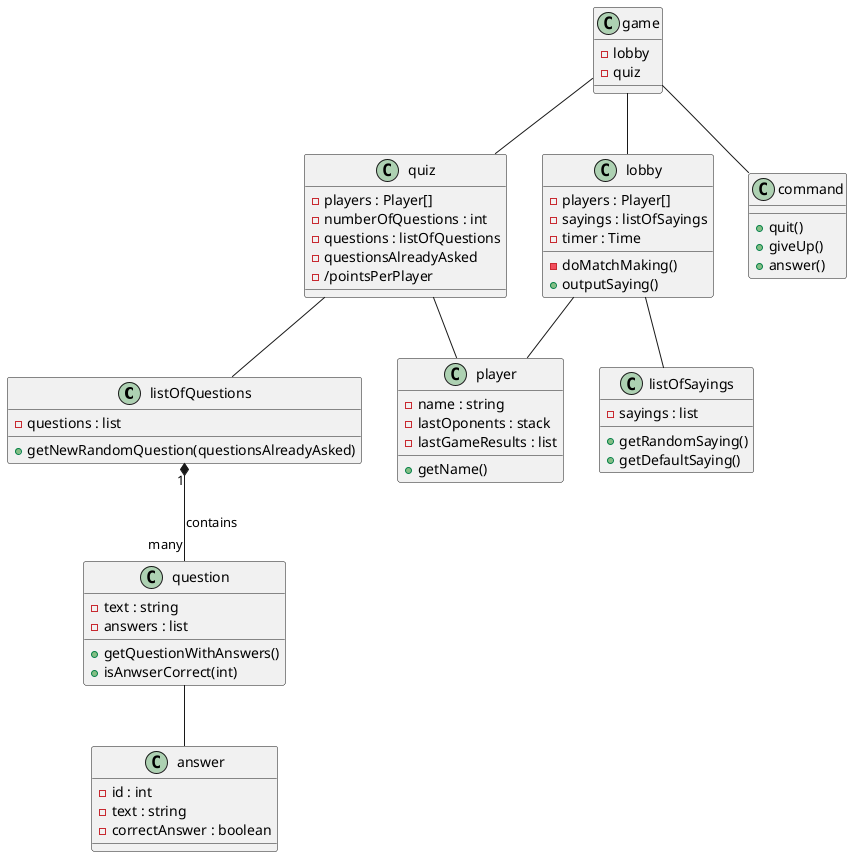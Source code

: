 @startuml
'https://plantuml.com/class-diagram


listOfQuestions "1" *-- "many" question : contains
question -- answer
quiz -- listOfQuestions
quiz -- player
lobby -- player
lobby -- listOfSayings

game -- quiz
game -- lobby
game -- command


class game {
- lobby
- quiz
}

class quiz {
- players : Player[]
- numberOfQuestions : int
- questions : listOfQuestions
- questionsAlreadyAsked
- /pointsPerPlayer
}

class player {
- name : string
- lastOponents : stack
- lastGameResults : list
+ getName()
}

class lobby {
- players : Player[]
- sayings : listOfSayings
- timer : Time
- doMatchMaking()
+ outputSaying()
}

class command {
+ quit()
+ giveUp()
+ answer()
}

class question {
- text : string
- answers : list
+ getQuestionWithAnswers()
+ isAnwserCorrect(int)
}

class answer{
- id : int
- text : string
- correctAnswer : boolean
}

class listOfQuestions {
- questions : list
+ getNewRandomQuestion(questionsAlreadyAsked)
}

class listOfSayings {
- sayings : list
+ getRandomSaying()
+ getDefaultSaying()

}
@enduml